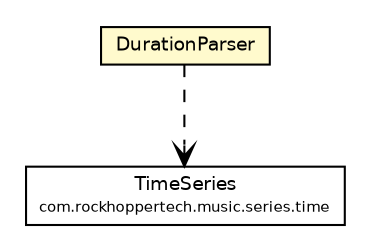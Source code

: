 #!/usr/local/bin/dot
#
# Class diagram 
# Generated by UMLGraph version R5_6-24-gf6e263 (http://www.umlgraph.org/)
#

digraph G {
	edge [fontname="Helvetica",fontsize=10,labelfontname="Helvetica",labelfontsize=10];
	node [fontname="Helvetica",fontsize=10,shape=plaintext];
	nodesep=0.25;
	ranksep=0.5;
	// com.rockhoppertech.music.DurationParser
	c3874 [label=<<table title="com.rockhoppertech.music.DurationParser" border="0" cellborder="1" cellspacing="0" cellpadding="2" port="p" bgcolor="lemonChiffon" href="./DurationParser.html">
		<tr><td><table border="0" cellspacing="0" cellpadding="1">
<tr><td align="center" balign="center"> DurationParser </td></tr>
		</table></td></tr>
		</table>>, URL="./DurationParser.html", fontname="Helvetica", fontcolor="black", fontsize=9.0];
	// com.rockhoppertech.music.series.time.TimeSeries
	c3940 [label=<<table title="com.rockhoppertech.music.series.time.TimeSeries" border="0" cellborder="1" cellspacing="0" cellpadding="2" port="p" href="./series/time/TimeSeries.html">
		<tr><td><table border="0" cellspacing="0" cellpadding="1">
<tr><td align="center" balign="center"> TimeSeries </td></tr>
<tr><td align="center" balign="center"><font point-size="7.0"> com.rockhoppertech.music.series.time </font></td></tr>
		</table></td></tr>
		</table>>, URL="./series/time/TimeSeries.html", fontname="Helvetica", fontcolor="black", fontsize=9.0];
	// com.rockhoppertech.music.DurationParser DEPEND com.rockhoppertech.music.series.time.TimeSeries
	c3874:p -> c3940:p [taillabel="", label="", headlabel="", fontname="Helvetica", fontcolor="black", fontsize=10.0, color="black", arrowhead=open, style=dashed];
}

